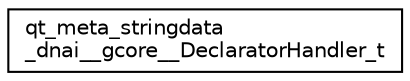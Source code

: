 digraph "Graphical Class Hierarchy"
{
  edge [fontname="Helvetica",fontsize="10",labelfontname="Helvetica",labelfontsize="10"];
  node [fontname="Helvetica",fontsize="10",shape=record];
  rankdir="LR";
  Node1 [label="qt_meta_stringdata\l_dnai__gcore__DeclaratorHandler_t",height=0.2,width=0.4,color="black", fillcolor="white", style="filled",URL="$structqt__meta__stringdata__dnai____gcore_____declarator_handler__t.html"];
}
